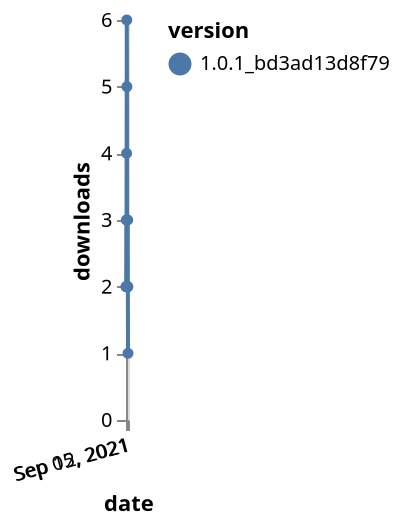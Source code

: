{"$schema": "https://vega.github.io/schema/vega-lite/v5.json", "description": "A simple bar chart with embedded data.", "data": {"values": [{"date": "2021-09-03", "total": 2307, "delta": 2, "version": "1.0.1_bd3ad13d8f79"}, {"date": "2021-09-04", "total": 2309, "delta": 2, "version": "1.0.1_bd3ad13d8f79"}, {"date": "2021-09-05", "total": 2312, "delta": 3, "version": "1.0.1_bd3ad13d8f79"}, {"date": "2021-09-06", "total": 2314, "delta": 2, "version": "1.0.1_bd3ad13d8f79"}, {"date": "2021-09-07", "total": 2318, "delta": 4, "version": "1.0.1_bd3ad13d8f79"}, {"date": "2021-09-08", "total": 2324, "delta": 6, "version": "1.0.1_bd3ad13d8f79"}, {"date": "2021-09-09", "total": 2329, "delta": 5, "version": "1.0.1_bd3ad13d8f79"}, {"date": "2021-09-10", "total": 2331, "delta": 2, "version": "1.0.1_bd3ad13d8f79"}, {"date": "2021-09-11", "total": 2333, "delta": 2, "version": "1.0.1_bd3ad13d8f79"}, {"date": "2021-09-12", "total": 2335, "delta": 2, "version": "1.0.1_bd3ad13d8f79"}, {"date": "2021-09-13", "total": 2337, "delta": 2, "version": "1.0.1_bd3ad13d8f79"}, {"date": "2021-09-14", "total": 2340, "delta": 3, "version": "1.0.1_bd3ad13d8f79"}, {"date": "2021-09-15", "total": 2342, "delta": 2, "version": "1.0.1_bd3ad13d8f79"}, {"date": "2021-09-16", "total": 2343, "delta": 1, "version": "1.0.1_bd3ad13d8f79"}]}, "width": "container", "mark": {"type": "line", "point": {"filled": true}}, "encoding": {"x": {"field": "date", "type": "temporal", "timeUnit": "yearmonthdate", "title": "date", "axis": {"labelAngle": -15}}, "y": {"field": "delta", "type": "quantitative", "title": "downloads"}, "color": {"field": "version", "type": "nominal"}, "tooltip": {"field": "delta"}}}